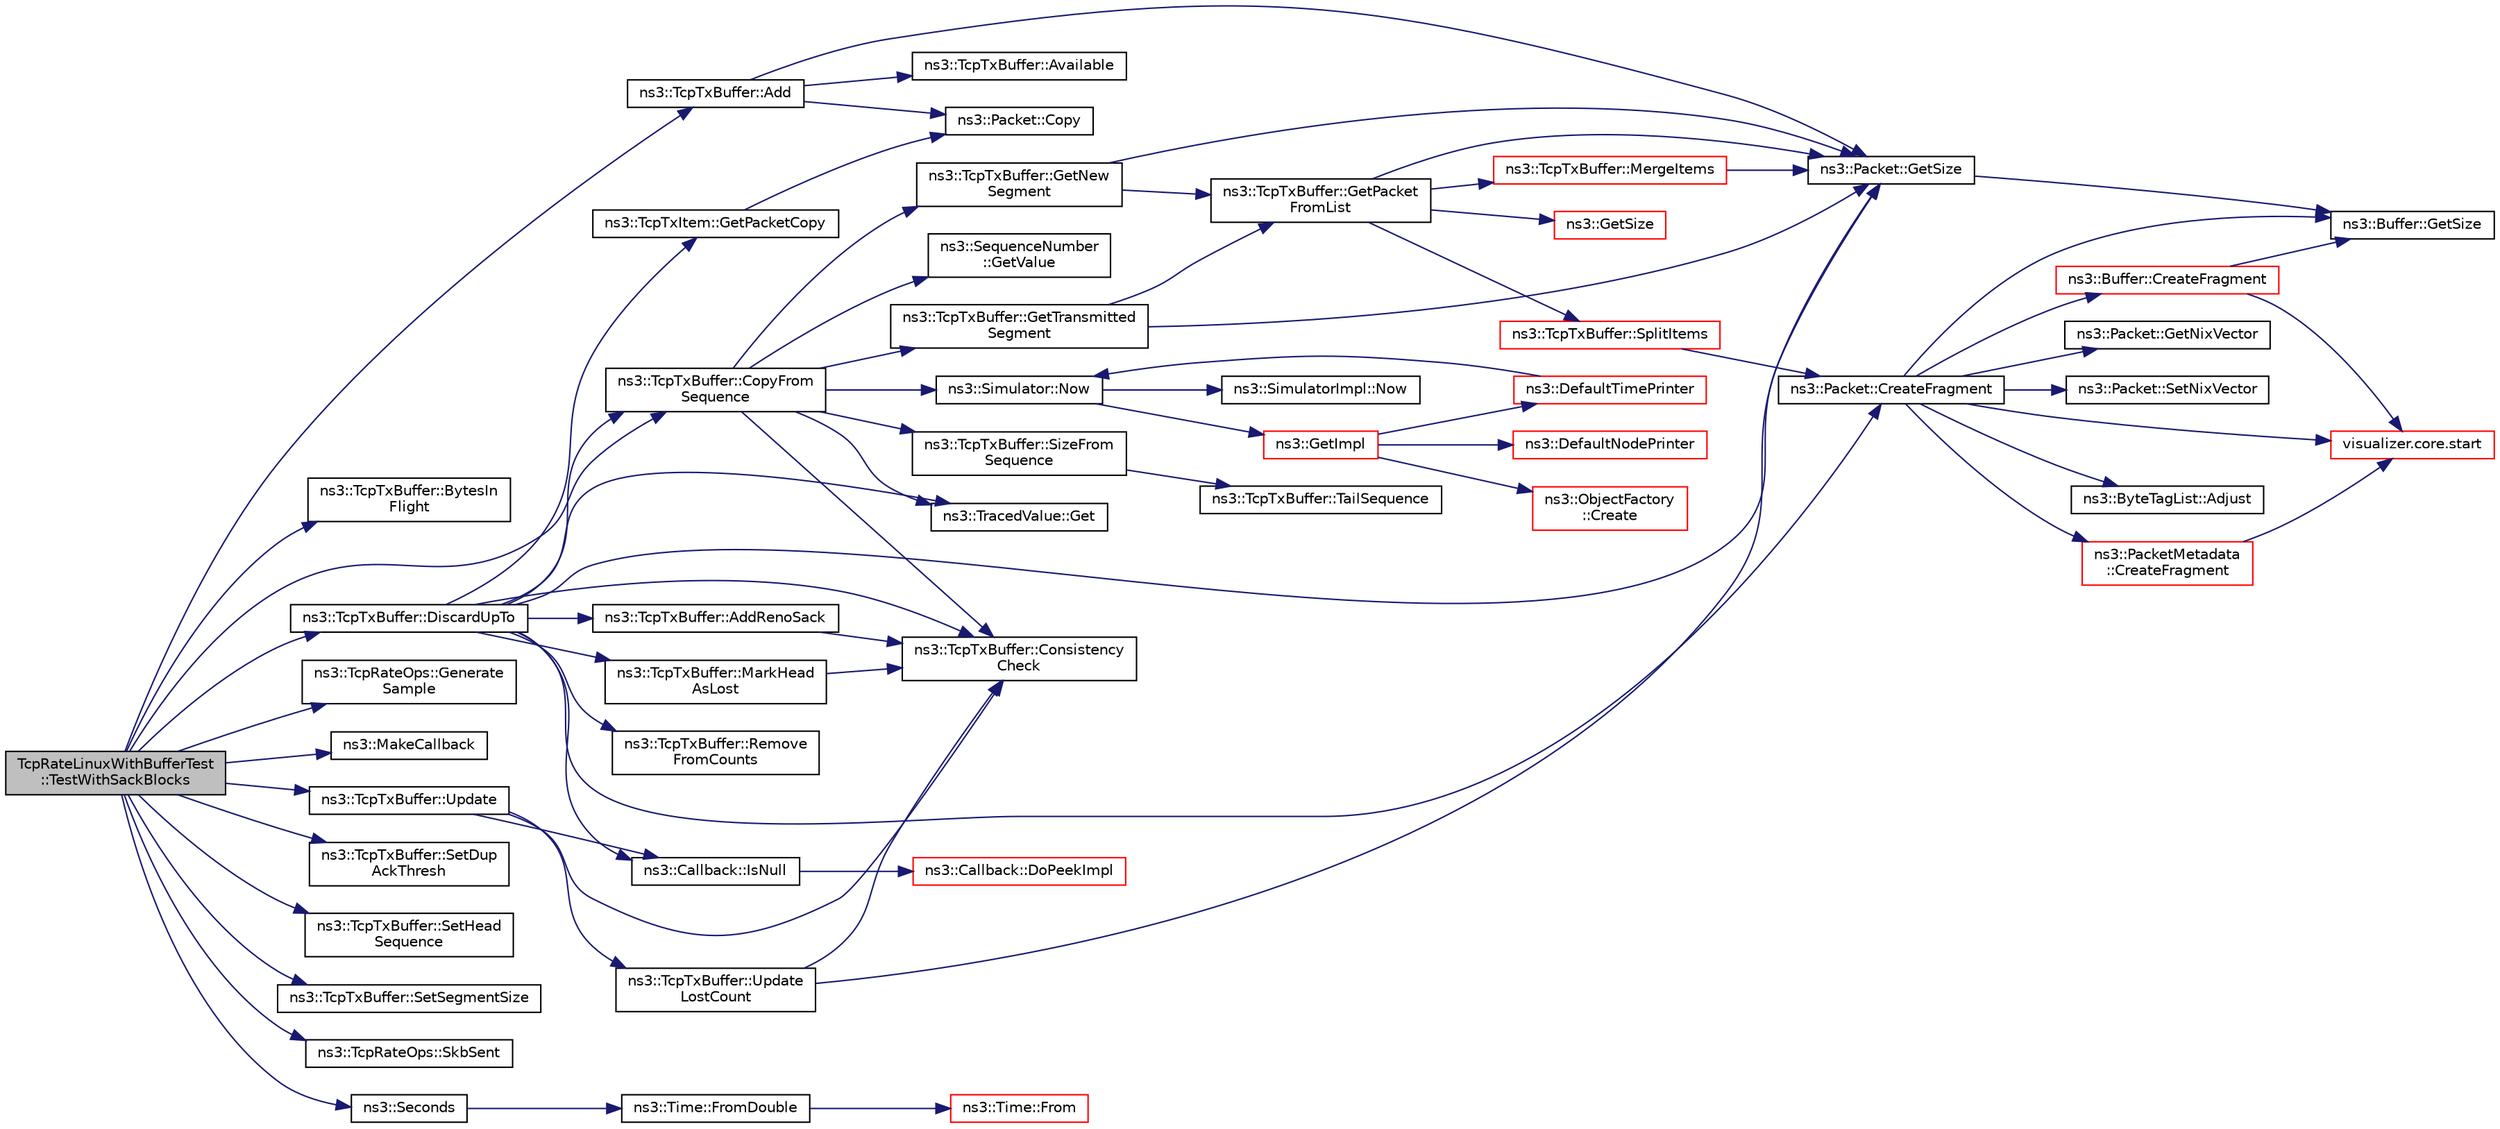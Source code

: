 digraph "TcpRateLinuxWithBufferTest::TestWithSackBlocks"
{
 // LATEX_PDF_SIZE
  edge [fontname="Helvetica",fontsize="10",labelfontname="Helvetica",labelfontsize="10"];
  node [fontname="Helvetica",fontsize="10",shape=record];
  rankdir="LR";
  Node1 [label="TcpRateLinuxWithBufferTest\l::TestWithSackBlocks",height=0.2,width=0.4,color="black", fillcolor="grey75", style="filled", fontcolor="black",tooltip="Test with arbitary SACK scenario."];
  Node1 -> Node2 [color="midnightblue",fontsize="10",style="solid",fontname="Helvetica"];
  Node2 [label="ns3::TcpTxBuffer::Add",height=0.2,width=0.4,color="black", fillcolor="white", style="filled",URL="$classns3_1_1_tcp_tx_buffer.html#a275d96f2c58333c9e7c5fe0f1fa152e1",tooltip="Append a data packet to the end of the buffer."];
  Node2 -> Node3 [color="midnightblue",fontsize="10",style="solid",fontname="Helvetica"];
  Node3 [label="ns3::TcpTxBuffer::Available",height=0.2,width=0.4,color="black", fillcolor="white", style="filled",URL="$classns3_1_1_tcp_tx_buffer.html#a2d9210dfb416bf6fd882a5dae9daaaff",tooltip="Returns the available capacity of this buffer."];
  Node2 -> Node4 [color="midnightblue",fontsize="10",style="solid",fontname="Helvetica"];
  Node4 [label="ns3::Packet::Copy",height=0.2,width=0.4,color="black", fillcolor="white", style="filled",URL="$classns3_1_1_packet.html#afb38be706cfc761bc1c0591f595fc1b7",tooltip="performs a COW copy of the packet."];
  Node2 -> Node5 [color="midnightblue",fontsize="10",style="solid",fontname="Helvetica"];
  Node5 [label="ns3::Packet::GetSize",height=0.2,width=0.4,color="black", fillcolor="white", style="filled",URL="$classns3_1_1_packet.html#afff7cb1ff518ee6dc0d424e10a5ad6ec",tooltip="Returns the the size in bytes of the packet (including the zero-filled initial payload)."];
  Node5 -> Node6 [color="midnightblue",fontsize="10",style="solid",fontname="Helvetica"];
  Node6 [label="ns3::Buffer::GetSize",height=0.2,width=0.4,color="black", fillcolor="white", style="filled",URL="$classns3_1_1_buffer.html#a60c9172d2b102f8856c81b2126c8b209",tooltip=" "];
  Node1 -> Node7 [color="midnightblue",fontsize="10",style="solid",fontname="Helvetica"];
  Node7 [label="ns3::TcpTxBuffer::BytesIn\lFlight",height=0.2,width=0.4,color="black", fillcolor="white", style="filled",URL="$classns3_1_1_tcp_tx_buffer.html#aa911b0c81ef0bc6cffeafe667ad2b818",tooltip="Return total bytes in flight."];
  Node1 -> Node8 [color="midnightblue",fontsize="10",style="solid",fontname="Helvetica"];
  Node8 [label="ns3::TcpTxBuffer::CopyFrom\lSequence",height=0.2,width=0.4,color="black", fillcolor="white", style="filled",URL="$classns3_1_1_tcp_tx_buffer.html#a7b376f6a4ccc3b43a2d038e8282fbf01",tooltip="Copy data from the range [seq, seq+numBytes) into a packet."];
  Node8 -> Node9 [color="midnightblue",fontsize="10",style="solid",fontname="Helvetica"];
  Node9 [label="ns3::TcpTxBuffer::Consistency\lCheck",height=0.2,width=0.4,color="black", fillcolor="white", style="filled",URL="$classns3_1_1_tcp_tx_buffer.html#a0d6e6e19c30a4bca5a83e987f89b8ecb",tooltip="Check if the values of sacked, lost, retrans, are in sync with the sent list."];
  Node8 -> Node10 [color="midnightblue",fontsize="10",style="solid",fontname="Helvetica"];
  Node10 [label="ns3::TracedValue::Get",height=0.2,width=0.4,color="black", fillcolor="white", style="filled",URL="$classns3_1_1_traced_value.html#af77ce761fca6254db42c875dd1a4cdc6",tooltip="Get the underlying value."];
  Node8 -> Node11 [color="midnightblue",fontsize="10",style="solid",fontname="Helvetica"];
  Node11 [label="ns3::TcpTxBuffer::GetNew\lSegment",height=0.2,width=0.4,color="black", fillcolor="white", style="filled",URL="$classns3_1_1_tcp_tx_buffer.html#a7f8012f60263f1184f63d68f95d9fed6",tooltip="Get a block of data not transmitted yet and move it into SentList."];
  Node11 -> Node12 [color="midnightblue",fontsize="10",style="solid",fontname="Helvetica"];
  Node12 [label="ns3::TcpTxBuffer::GetPacket\lFromList",height=0.2,width=0.4,color="black", fillcolor="white", style="filled",URL="$classns3_1_1_tcp_tx_buffer.html#a3935705ed28789f4e438479d207f61c8",tooltip="Get a block (which is returned as Packet) from a list."];
  Node12 -> Node13 [color="midnightblue",fontsize="10",style="solid",fontname="Helvetica"];
  Node13 [label="ns3::GetSize",height=0.2,width=0.4,color="red", fillcolor="white", style="filled",URL="$namespacens3.html#ac78f3ac928570be14da972e15dcf5946",tooltip="Return the total size of the packet after WifiMacHeader and FCS trailer have been added."];
  Node12 -> Node5 [color="midnightblue",fontsize="10",style="solid",fontname="Helvetica"];
  Node12 -> Node16 [color="midnightblue",fontsize="10",style="solid",fontname="Helvetica"];
  Node16 [label="ns3::TcpTxBuffer::MergeItems",height=0.2,width=0.4,color="red", fillcolor="white", style="filled",URL="$classns3_1_1_tcp_tx_buffer.html#acd8b1a260f0016fcfd315db108ae596c",tooltip="Merge two TcpTxItem."];
  Node16 -> Node5 [color="midnightblue",fontsize="10",style="solid",fontname="Helvetica"];
  Node12 -> Node63 [color="midnightblue",fontsize="10",style="solid",fontname="Helvetica"];
  Node63 [label="ns3::TcpTxBuffer::SplitItems",height=0.2,width=0.4,color="red", fillcolor="white", style="filled",URL="$classns3_1_1_tcp_tx_buffer.html#ab947e46d76f8ec882f6564969f4567a7",tooltip="Split one TcpTxItem."];
  Node63 -> Node64 [color="midnightblue",fontsize="10",style="solid",fontname="Helvetica"];
  Node64 [label="ns3::Packet::CreateFragment",height=0.2,width=0.4,color="black", fillcolor="white", style="filled",URL="$classns3_1_1_packet.html#acdb23fec2c1dbebd9e6917895e9bcc65",tooltip="Create a new packet which contains a fragment of the original packet."];
  Node64 -> Node61 [color="midnightblue",fontsize="10",style="solid",fontname="Helvetica"];
  Node61 [label="ns3::ByteTagList::Adjust",height=0.2,width=0.4,color="black", fillcolor="white", style="filled",URL="$classns3_1_1_byte_tag_list.html#a1fec06d7e6daaf8039cf2a148e4090f2",tooltip="Adjust the offsets stored internally by the adjustment delta."];
  Node64 -> Node65 [color="midnightblue",fontsize="10",style="solid",fontname="Helvetica"];
  Node65 [label="ns3::PacketMetadata\l::CreateFragment",height=0.2,width=0.4,color="red", fillcolor="white", style="filled",URL="$classns3_1_1_packet_metadata.html#a0d5fd6d6a05b04eb1bb9a00c05e6a16c",tooltip="Creates a fragment."];
  Node65 -> Node22 [color="midnightblue",fontsize="10",style="solid",fontname="Helvetica"];
  Node22 [label="visualizer.core.start",height=0.2,width=0.4,color="red", fillcolor="white", style="filled",URL="$namespacevisualizer_1_1core.html#a2a35e5d8a34af358b508dac8635754e0",tooltip=" "];
  Node64 -> Node69 [color="midnightblue",fontsize="10",style="solid",fontname="Helvetica"];
  Node69 [label="ns3::Buffer::CreateFragment",height=0.2,width=0.4,color="red", fillcolor="white", style="filled",URL="$classns3_1_1_buffer.html#a2688c9b7aa22608ec955a40e048ec0dc",tooltip=" "];
  Node69 -> Node6 [color="midnightblue",fontsize="10",style="solid",fontname="Helvetica"];
  Node69 -> Node22 [color="midnightblue",fontsize="10",style="solid",fontname="Helvetica"];
  Node64 -> Node72 [color="midnightblue",fontsize="10",style="solid",fontname="Helvetica"];
  Node72 [label="ns3::Packet::GetNixVector",height=0.2,width=0.4,color="black", fillcolor="white", style="filled",URL="$classns3_1_1_packet.html#a2e919d10a620ad491a57be094ef4b2bb",tooltip="Get the packet nix-vector."];
  Node64 -> Node6 [color="midnightblue",fontsize="10",style="solid",fontname="Helvetica"];
  Node64 -> Node73 [color="midnightblue",fontsize="10",style="solid",fontname="Helvetica"];
  Node73 [label="ns3::Packet::SetNixVector",height=0.2,width=0.4,color="black", fillcolor="white", style="filled",URL="$classns3_1_1_packet.html#a7e02c5b608a578c845aafd838f155989",tooltip="Set the packet nix-vector."];
  Node64 -> Node22 [color="midnightblue",fontsize="10",style="solid",fontname="Helvetica"];
  Node11 -> Node5 [color="midnightblue",fontsize="10",style="solid",fontname="Helvetica"];
  Node8 -> Node75 [color="midnightblue",fontsize="10",style="solid",fontname="Helvetica"];
  Node75 [label="ns3::TcpTxBuffer::GetTransmitted\lSegment",height=0.2,width=0.4,color="black", fillcolor="white", style="filled",URL="$classns3_1_1_tcp_tx_buffer.html#a4de9715c65893a5cb8a869e72ed7bb10",tooltip="Get a block of data previously transmitted."];
  Node75 -> Node12 [color="midnightblue",fontsize="10",style="solid",fontname="Helvetica"];
  Node75 -> Node5 [color="midnightblue",fontsize="10",style="solid",fontname="Helvetica"];
  Node8 -> Node76 [color="midnightblue",fontsize="10",style="solid",fontname="Helvetica"];
  Node76 [label="ns3::SequenceNumber\l::GetValue",height=0.2,width=0.4,color="black", fillcolor="white", style="filled",URL="$classns3_1_1_sequence_number.html#ac16a0b2c43ad7e157edb610e858b309f",tooltip="Extracts the numeric value of the sequence number."];
  Node8 -> Node77 [color="midnightblue",fontsize="10",style="solid",fontname="Helvetica"];
  Node77 [label="ns3::Simulator::Now",height=0.2,width=0.4,color="black", fillcolor="white", style="filled",URL="$classns3_1_1_simulator.html#ac3178fa975b419f7875e7105be122800",tooltip="Return the current simulation virtual time."];
  Node77 -> Node78 [color="midnightblue",fontsize="10",style="solid",fontname="Helvetica"];
  Node78 [label="ns3::GetImpl",height=0.2,width=0.4,color="red", fillcolor="white", style="filled",URL="$group__simulator.html#ga42eb4eddad41528d4d99794a3dae3fd0",tooltip="Get the SimulatorImpl singleton."];
  Node78 -> Node79 [color="midnightblue",fontsize="10",style="solid",fontname="Helvetica"];
  Node79 [label="ns3::ObjectFactory\l::Create",height=0.2,width=0.4,color="red", fillcolor="white", style="filled",URL="$classns3_1_1_object_factory.html#a52eda277f4aaab54266134ba48102ad7",tooltip="Create an Object instance of the configured TypeId."];
  Node78 -> Node108 [color="midnightblue",fontsize="10",style="solid",fontname="Helvetica"];
  Node108 [label="ns3::DefaultNodePrinter",height=0.2,width=0.4,color="red", fillcolor="white", style="filled",URL="$group__logging.html#gac4c06cbbed12229d85991ced145f6be2",tooltip="Default node id printer implementation."];
  Node78 -> Node111 [color="midnightblue",fontsize="10",style="solid",fontname="Helvetica"];
  Node111 [label="ns3::DefaultTimePrinter",height=0.2,width=0.4,color="red", fillcolor="white", style="filled",URL="$namespacens3.html#ae01c3c7786b644dfb8a0bb8f1201b269",tooltip="Default Time printer."];
  Node111 -> Node77 [color="midnightblue",fontsize="10",style="solid",fontname="Helvetica"];
  Node77 -> Node126 [color="midnightblue",fontsize="10",style="solid",fontname="Helvetica"];
  Node126 [label="ns3::SimulatorImpl::Now",height=0.2,width=0.4,color="black", fillcolor="white", style="filled",URL="$classns3_1_1_simulator_impl.html#aa516c50060846adc6fd316e83ef0797c",tooltip="Return the current simulation virtual time."];
  Node8 -> Node127 [color="midnightblue",fontsize="10",style="solid",fontname="Helvetica"];
  Node127 [label="ns3::TcpTxBuffer::SizeFrom\lSequence",height=0.2,width=0.4,color="black", fillcolor="white", style="filled",URL="$classns3_1_1_tcp_tx_buffer.html#a42b6afc017d2b94c96354df345c49b87",tooltip="Returns the number of bytes from the buffer in the range [seq, tailSequence)"];
  Node127 -> Node128 [color="midnightblue",fontsize="10",style="solid",fontname="Helvetica"];
  Node128 [label="ns3::TcpTxBuffer::TailSequence",height=0.2,width=0.4,color="black", fillcolor="white", style="filled",URL="$classns3_1_1_tcp_tx_buffer.html#aa61abccc56655c6f0a119a8a2f6ef74f",tooltip="Get the sequence number of the buffer tail (plus one)"];
  Node1 -> Node129 [color="midnightblue",fontsize="10",style="solid",fontname="Helvetica"];
  Node129 [label="ns3::TcpTxBuffer::DiscardUpTo",height=0.2,width=0.4,color="black", fillcolor="white", style="filled",URL="$classns3_1_1_tcp_tx_buffer.html#abc21a693005857d1f2185a32fc490d29",tooltip="Discard data up to but not including this sequence number."];
  Node129 -> Node130 [color="midnightblue",fontsize="10",style="solid",fontname="Helvetica"];
  Node130 [label="ns3::TcpTxBuffer::AddRenoSack",height=0.2,width=0.4,color="black", fillcolor="white", style="filled",URL="$classns3_1_1_tcp_tx_buffer.html#a8cdafac79938c8dd8abcfa8011b5f6d4",tooltip="Emulate SACKs for SACKless connection: account for a new dupack."];
  Node130 -> Node9 [color="midnightblue",fontsize="10",style="solid",fontname="Helvetica"];
  Node129 -> Node9 [color="midnightblue",fontsize="10",style="solid",fontname="Helvetica"];
  Node129 -> Node8 [color="midnightblue",fontsize="10",style="solid",fontname="Helvetica"];
  Node129 -> Node64 [color="midnightblue",fontsize="10",style="solid",fontname="Helvetica"];
  Node129 -> Node10 [color="midnightblue",fontsize="10",style="solid",fontname="Helvetica"];
  Node129 -> Node131 [color="midnightblue",fontsize="10",style="solid",fontname="Helvetica"];
  Node131 [label="ns3::TcpTxItem::GetPacketCopy",height=0.2,width=0.4,color="black", fillcolor="white", style="filled",URL="$classns3_1_1_tcp_tx_item.html#ad2985d9ac38e3ea10a10f23f1bff536c",tooltip="Get a copy of the Packet underlying this item."];
  Node131 -> Node4 [color="midnightblue",fontsize="10",style="solid",fontname="Helvetica"];
  Node129 -> Node5 [color="midnightblue",fontsize="10",style="solid",fontname="Helvetica"];
  Node129 -> Node132 [color="midnightblue",fontsize="10",style="solid",fontname="Helvetica"];
  Node132 [label="ns3::Callback::IsNull",height=0.2,width=0.4,color="black", fillcolor="white", style="filled",URL="$classns3_1_1_callback.html#a42eb007ca42c35b96daa497d6d42d5f2",tooltip="Check for null implementation."];
  Node132 -> Node133 [color="midnightblue",fontsize="10",style="solid",fontname="Helvetica"];
  Node133 [label="ns3::Callback::DoPeekImpl",height=0.2,width=0.4,color="red", fillcolor="white", style="filled",URL="$classns3_1_1_callback.html#a82de10d58e899c61aec3867f9b1f2f33",tooltip=" "];
  Node129 -> Node135 [color="midnightblue",fontsize="10",style="solid",fontname="Helvetica"];
  Node135 [label="ns3::TcpTxBuffer::MarkHead\lAsLost",height=0.2,width=0.4,color="black", fillcolor="white", style="filled",URL="$classns3_1_1_tcp_tx_buffer.html#a9c84073be0f146fa841f82ac7a55def5",tooltip="Mark the head of the sent list as lost."];
  Node135 -> Node9 [color="midnightblue",fontsize="10",style="solid",fontname="Helvetica"];
  Node129 -> Node136 [color="midnightblue",fontsize="10",style="solid",fontname="Helvetica"];
  Node136 [label="ns3::TcpTxBuffer::Remove\lFromCounts",height=0.2,width=0.4,color="black", fillcolor="white", style="filled",URL="$classns3_1_1_tcp_tx_buffer.html#ae8b6e3259475a0c1f8c8e66f867d3a7e",tooltip="Remove the size specified from the lostOut, retrans, sacked count."];
  Node1 -> Node137 [color="midnightblue",fontsize="10",style="solid",fontname="Helvetica"];
  Node137 [label="ns3::TcpRateOps::Generate\lSample",height=0.2,width=0.4,color="black", fillcolor="white", style="filled",URL="$classns3_1_1_tcp_rate_ops.html#ada84961d8f7415b299ebb338dc1de2b5",tooltip="Generate a TcpRateSample to feed a congestion avoidance algorithm."];
  Node1 -> Node138 [color="midnightblue",fontsize="10",style="solid",fontname="Helvetica"];
  Node138 [label="ns3::MakeCallback",height=0.2,width=0.4,color="black", fillcolor="white", style="filled",URL="$namespacens3.html#af1dde3c04374147fca0cfe3b0766d664",tooltip="Build Callbacks for class method members which take varying numbers of arguments and potentially retu..."];
  Node1 -> Node139 [color="midnightblue",fontsize="10",style="solid",fontname="Helvetica"];
  Node139 [label="ns3::Seconds",height=0.2,width=0.4,color="black", fillcolor="white", style="filled",URL="$group__timecivil.html#ga33c34b816f8ff6628e33d5c8e9713b9e",tooltip="Construct a Time in the indicated unit."];
  Node139 -> Node140 [color="midnightblue",fontsize="10",style="solid",fontname="Helvetica"];
  Node140 [label="ns3::Time::FromDouble",height=0.2,width=0.4,color="black", fillcolor="white", style="filled",URL="$classns3_1_1_time.html#a60e845f4a74e62495b86356afe604cb4",tooltip="Create a Time equal to value in unit unit."];
  Node140 -> Node141 [color="midnightblue",fontsize="10",style="solid",fontname="Helvetica"];
  Node141 [label="ns3::Time::From",height=0.2,width=0.4,color="red", fillcolor="white", style="filled",URL="$classns3_1_1_time.html#a34e4acc13d0e08cc8cb9cd3b838b9baf",tooltip="Create a Time in the current unit."];
  Node1 -> Node145 [color="midnightblue",fontsize="10",style="solid",fontname="Helvetica"];
  Node145 [label="ns3::TcpTxBuffer::SetDup\lAckThresh",height=0.2,width=0.4,color="black", fillcolor="white", style="filled",URL="$classns3_1_1_tcp_tx_buffer.html#a74cc611fa8df25435042cacbce975669",tooltip="Set the DupAckThresh."];
  Node1 -> Node146 [color="midnightblue",fontsize="10",style="solid",fontname="Helvetica"];
  Node146 [label="ns3::TcpTxBuffer::SetHead\lSequence",height=0.2,width=0.4,color="black", fillcolor="white", style="filled",URL="$classns3_1_1_tcp_tx_buffer.html#ae9d25292f14d338abe26a2657e103921",tooltip="Set the head sequence of the buffer."];
  Node1 -> Node147 [color="midnightblue",fontsize="10",style="solid",fontname="Helvetica"];
  Node147 [label="ns3::TcpTxBuffer::SetSegmentSize",height=0.2,width=0.4,color="black", fillcolor="white", style="filled",URL="$classns3_1_1_tcp_tx_buffer.html#a28a3870d3c9c84aa7c644fefa346214c",tooltip="Set the segment size."];
  Node1 -> Node148 [color="midnightblue",fontsize="10",style="solid",fontname="Helvetica"];
  Node148 [label="ns3::TcpRateOps::SkbSent",height=0.2,width=0.4,color="black", fillcolor="white", style="filled",URL="$classns3_1_1_tcp_rate_ops.html#a4ede6d558adfdf799853028bd59b2c71",tooltip="Put the rate information inside the sent skb."];
  Node1 -> Node149 [color="midnightblue",fontsize="10",style="solid",fontname="Helvetica"];
  Node149 [label="ns3::TcpTxBuffer::Update",height=0.2,width=0.4,color="black", fillcolor="white", style="filled",URL="$classns3_1_1_tcp_tx_buffer.html#a831b7bfcb9d88d4c71b36c122c32bfa8",tooltip="Update the scoreboard."];
  Node149 -> Node9 [color="midnightblue",fontsize="10",style="solid",fontname="Helvetica"];
  Node149 -> Node132 [color="midnightblue",fontsize="10",style="solid",fontname="Helvetica"];
  Node149 -> Node150 [color="midnightblue",fontsize="10",style="solid",fontname="Helvetica"];
  Node150 [label="ns3::TcpTxBuffer::Update\lLostCount",height=0.2,width=0.4,color="black", fillcolor="white", style="filled",URL="$classns3_1_1_tcp_tx_buffer.html#aa1bc23384777b1aa310a40a33f9c26df",tooltip="Update the lost count."];
  Node150 -> Node9 [color="midnightblue",fontsize="10",style="solid",fontname="Helvetica"];
  Node150 -> Node5 [color="midnightblue",fontsize="10",style="solid",fontname="Helvetica"];
}
